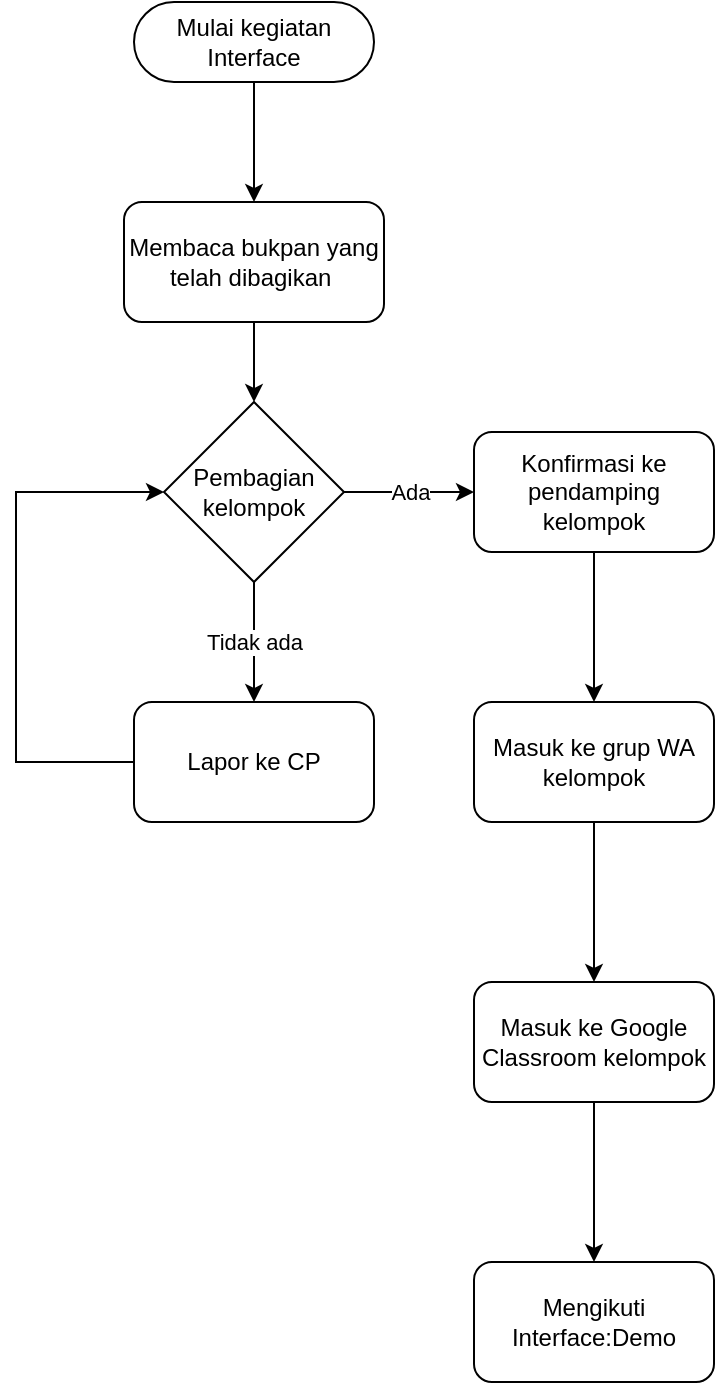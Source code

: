 <mxfile version="24.7.7">
  <diagram id="C5RBs43oDa-KdzZeNtuy" name="Page-1">
    <mxGraphModel dx="794" dy="539" grid="1" gridSize="10" guides="1" tooltips="1" connect="1" arrows="1" fold="1" page="1" pageScale="1" pageWidth="827" pageHeight="1169" math="0" shadow="0">
      <root>
        <mxCell id="WIyWlLk6GJQsqaUBKTNV-0" />
        <mxCell id="WIyWlLk6GJQsqaUBKTNV-1" parent="WIyWlLk6GJQsqaUBKTNV-0" />
        <mxCell id="WIyWlLk6GJQsqaUBKTNV-3" value="Mulai kegiatan Interface" style="rounded=1;whiteSpace=wrap;html=1;fontSize=12;glass=0;strokeWidth=1;shadow=0;arcSize=50;" parent="WIyWlLk6GJQsqaUBKTNV-1" vertex="1">
          <mxGeometry x="160" y="30" width="120" height="40" as="geometry" />
        </mxCell>
        <mxCell id="yGrnE1PD_NmoXbB0c2LZ-3" value="" style="edgeStyle=orthogonalEdgeStyle;rounded=0;orthogonalLoop=1;jettySize=auto;html=1;" edge="1" parent="WIyWlLk6GJQsqaUBKTNV-1" source="yGrnE1PD_NmoXbB0c2LZ-0" target="yGrnE1PD_NmoXbB0c2LZ-2">
          <mxGeometry relative="1" as="geometry" />
        </mxCell>
        <mxCell id="yGrnE1PD_NmoXbB0c2LZ-0" value="Membaca bukpan yang telah dibagikan&amp;nbsp;" style="rounded=1;whiteSpace=wrap;html=1;" vertex="1" parent="WIyWlLk6GJQsqaUBKTNV-1">
          <mxGeometry x="155" y="130" width="130" height="60" as="geometry" />
        </mxCell>
        <mxCell id="yGrnE1PD_NmoXbB0c2LZ-1" value="" style="endArrow=classic;html=1;rounded=0;exitX=0.5;exitY=1;exitDx=0;exitDy=0;entryX=0.5;entryY=0;entryDx=0;entryDy=0;strokeColor=default;" edge="1" parent="WIyWlLk6GJQsqaUBKTNV-1" source="WIyWlLk6GJQsqaUBKTNV-3" target="yGrnE1PD_NmoXbB0c2LZ-0">
          <mxGeometry width="50" height="50" relative="1" as="geometry">
            <mxPoint x="210" y="170" as="sourcePoint" />
            <mxPoint x="260" y="120" as="targetPoint" />
          </mxGeometry>
        </mxCell>
        <mxCell id="yGrnE1PD_NmoXbB0c2LZ-5" value="Tidak ada" style="edgeStyle=orthogonalEdgeStyle;rounded=0;orthogonalLoop=1;jettySize=auto;html=1;" edge="1" parent="WIyWlLk6GJQsqaUBKTNV-1" source="yGrnE1PD_NmoXbB0c2LZ-2" target="yGrnE1PD_NmoXbB0c2LZ-4">
          <mxGeometry relative="1" as="geometry" />
        </mxCell>
        <mxCell id="yGrnE1PD_NmoXbB0c2LZ-12" value="Ada" style="edgeStyle=orthogonalEdgeStyle;rounded=0;orthogonalLoop=1;jettySize=auto;html=1;" edge="1" parent="WIyWlLk6GJQsqaUBKTNV-1" source="yGrnE1PD_NmoXbB0c2LZ-2" target="yGrnE1PD_NmoXbB0c2LZ-11">
          <mxGeometry relative="1" as="geometry" />
        </mxCell>
        <mxCell id="yGrnE1PD_NmoXbB0c2LZ-2" value="Pembagian kelompok" style="rhombus;whiteSpace=wrap;html=1;" vertex="1" parent="WIyWlLk6GJQsqaUBKTNV-1">
          <mxGeometry x="175" y="230" width="90" height="90" as="geometry" />
        </mxCell>
        <mxCell id="yGrnE1PD_NmoXbB0c2LZ-4" value="Lapor ke CP" style="rounded=1;whiteSpace=wrap;html=1;" vertex="1" parent="WIyWlLk6GJQsqaUBKTNV-1">
          <mxGeometry x="160" y="380" width="120" height="60" as="geometry" />
        </mxCell>
        <mxCell id="yGrnE1PD_NmoXbB0c2LZ-10" value="" style="endArrow=classic;html=1;rounded=0;exitX=0;exitY=0.5;exitDx=0;exitDy=0;edgeStyle=orthogonalEdgeStyle;entryX=0;entryY=0.5;entryDx=0;entryDy=0;" edge="1" parent="WIyWlLk6GJQsqaUBKTNV-1" source="yGrnE1PD_NmoXbB0c2LZ-4" target="yGrnE1PD_NmoXbB0c2LZ-2">
          <mxGeometry width="50" height="50" relative="1" as="geometry">
            <mxPoint x="210" y="300" as="sourcePoint" />
            <mxPoint x="100" y="280" as="targetPoint" />
            <Array as="points">
              <mxPoint x="101" y="410" />
              <mxPoint x="101" y="275" />
            </Array>
          </mxGeometry>
        </mxCell>
        <mxCell id="yGrnE1PD_NmoXbB0c2LZ-14" value="" style="edgeStyle=orthogonalEdgeStyle;rounded=0;orthogonalLoop=1;jettySize=auto;html=1;" edge="1" parent="WIyWlLk6GJQsqaUBKTNV-1" source="yGrnE1PD_NmoXbB0c2LZ-11" target="yGrnE1PD_NmoXbB0c2LZ-13">
          <mxGeometry relative="1" as="geometry" />
        </mxCell>
        <mxCell id="yGrnE1PD_NmoXbB0c2LZ-11" value="Konfirmasi ke pendamping kelompok" style="rounded=1;whiteSpace=wrap;html=1;" vertex="1" parent="WIyWlLk6GJQsqaUBKTNV-1">
          <mxGeometry x="330" y="245" width="120" height="60" as="geometry" />
        </mxCell>
        <mxCell id="yGrnE1PD_NmoXbB0c2LZ-16" value="" style="edgeStyle=orthogonalEdgeStyle;rounded=0;orthogonalLoop=1;jettySize=auto;html=1;" edge="1" parent="WIyWlLk6GJQsqaUBKTNV-1" source="yGrnE1PD_NmoXbB0c2LZ-13" target="yGrnE1PD_NmoXbB0c2LZ-15">
          <mxGeometry relative="1" as="geometry" />
        </mxCell>
        <mxCell id="yGrnE1PD_NmoXbB0c2LZ-13" value="Masuk ke grup WA kelompok" style="rounded=1;whiteSpace=wrap;html=1;" vertex="1" parent="WIyWlLk6GJQsqaUBKTNV-1">
          <mxGeometry x="330" y="380" width="120" height="60" as="geometry" />
        </mxCell>
        <mxCell id="yGrnE1PD_NmoXbB0c2LZ-18" value="" style="edgeStyle=orthogonalEdgeStyle;rounded=0;orthogonalLoop=1;jettySize=auto;html=1;" edge="1" parent="WIyWlLk6GJQsqaUBKTNV-1" source="yGrnE1PD_NmoXbB0c2LZ-15" target="yGrnE1PD_NmoXbB0c2LZ-17">
          <mxGeometry relative="1" as="geometry" />
        </mxCell>
        <mxCell id="yGrnE1PD_NmoXbB0c2LZ-15" value="Masuk ke Google Classroom kelompok" style="rounded=1;whiteSpace=wrap;html=1;" vertex="1" parent="WIyWlLk6GJQsqaUBKTNV-1">
          <mxGeometry x="330" y="520" width="120" height="60" as="geometry" />
        </mxCell>
        <mxCell id="yGrnE1PD_NmoXbB0c2LZ-17" value="Mengikuti Interface:Demo" style="rounded=1;whiteSpace=wrap;html=1;" vertex="1" parent="WIyWlLk6GJQsqaUBKTNV-1">
          <mxGeometry x="330" y="660" width="120" height="60" as="geometry" />
        </mxCell>
      </root>
    </mxGraphModel>
  </diagram>
</mxfile>
